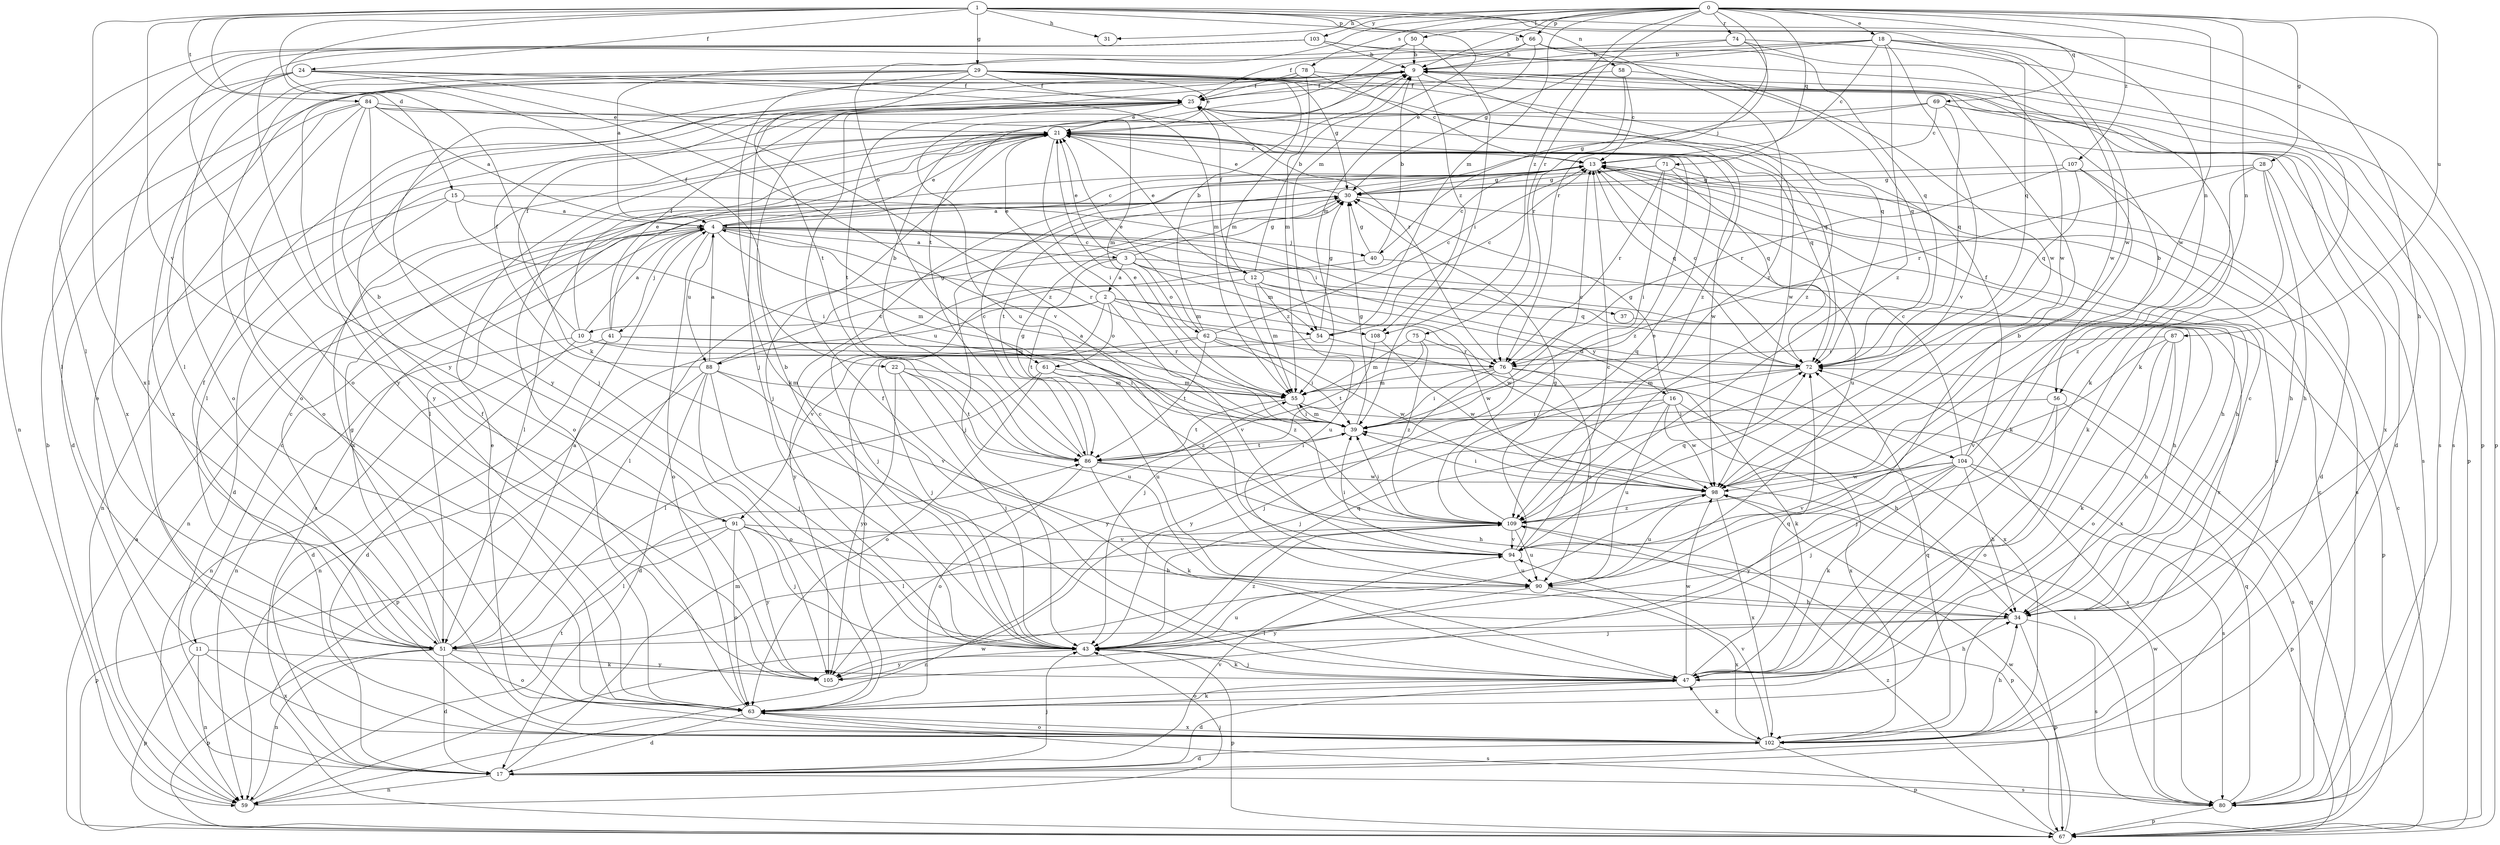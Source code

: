 strict digraph  {
0;
1;
2;
3;
4;
9;
10;
11;
12;
13;
15;
16;
17;
18;
21;
22;
24;
25;
28;
29;
30;
31;
34;
37;
39;
40;
41;
43;
47;
50;
51;
54;
55;
56;
58;
59;
61;
62;
63;
66;
67;
69;
71;
72;
74;
75;
76;
78;
80;
84;
86;
87;
88;
90;
91;
94;
98;
102;
103;
104;
105;
107;
108;
109;
0 -> 9  [label=b];
0 -> 18  [label=e];
0 -> 28  [label=g];
0 -> 31  [label=h];
0 -> 40  [label=j];
0 -> 50  [label=l];
0 -> 54  [label=m];
0 -> 56  [label=n];
0 -> 61  [label=o];
0 -> 66  [label=p];
0 -> 69  [label=q];
0 -> 71  [label=q];
0 -> 74  [label=r];
0 -> 75  [label=r];
0 -> 78  [label=s];
0 -> 87  [label=u];
0 -> 98  [label=w];
0 -> 103  [label=y];
0 -> 107  [label=z];
0 -> 108  [label=z];
1 -> 15  [label=d];
1 -> 22  [label=f];
1 -> 24  [label=f];
1 -> 29  [label=g];
1 -> 31  [label=h];
1 -> 34  [label=h];
1 -> 47  [label=k];
1 -> 54  [label=m];
1 -> 56  [label=n];
1 -> 58  [label=n];
1 -> 66  [label=p];
1 -> 84  [label=t];
1 -> 91  [label=v];
1 -> 98  [label=w];
1 -> 102  [label=x];
2 -> 10  [label=c];
2 -> 16  [label=d];
2 -> 21  [label=e];
2 -> 54  [label=m];
2 -> 61  [label=o];
2 -> 88  [label=u];
2 -> 91  [label=v];
2 -> 94  [label=v];
2 -> 98  [label=w];
2 -> 108  [label=z];
3 -> 2  [label=a];
3 -> 21  [label=e];
3 -> 30  [label=g];
3 -> 37  [label=i];
3 -> 51  [label=l];
3 -> 54  [label=m];
3 -> 62  [label=o];
3 -> 86  [label=t];
3 -> 98  [label=w];
4 -> 3  [label=a];
4 -> 11  [label=c];
4 -> 12  [label=c];
4 -> 13  [label=c];
4 -> 21  [label=e];
4 -> 40  [label=j];
4 -> 41  [label=j];
4 -> 55  [label=m];
4 -> 59  [label=n];
4 -> 63  [label=o];
4 -> 76  [label=r];
4 -> 88  [label=u];
4 -> 102  [label=x];
4 -> 104  [label=y];
9 -> 25  [label=f];
9 -> 43  [label=j];
9 -> 47  [label=k];
9 -> 80  [label=s];
9 -> 108  [label=z];
9 -> 109  [label=z];
10 -> 4  [label=a];
10 -> 17  [label=d];
10 -> 21  [label=e];
10 -> 25  [label=f];
10 -> 39  [label=i];
10 -> 59  [label=n];
10 -> 72  [label=q];
11 -> 21  [label=e];
11 -> 47  [label=k];
11 -> 59  [label=n];
11 -> 67  [label=p];
11 -> 102  [label=x];
12 -> 9  [label=b];
12 -> 13  [label=c];
12 -> 21  [label=e];
12 -> 25  [label=f];
12 -> 34  [label=h];
12 -> 55  [label=m];
12 -> 72  [label=q];
12 -> 90  [label=u];
12 -> 105  [label=y];
13 -> 30  [label=g];
13 -> 72  [label=q];
13 -> 86  [label=t];
13 -> 90  [label=u];
15 -> 4  [label=a];
15 -> 17  [label=d];
15 -> 34  [label=h];
15 -> 39  [label=i];
15 -> 59  [label=n];
16 -> 30  [label=g];
16 -> 34  [label=h];
16 -> 39  [label=i];
16 -> 43  [label=j];
16 -> 90  [label=u];
16 -> 98  [label=w];
16 -> 102  [label=x];
17 -> 4  [label=a];
17 -> 43  [label=j];
17 -> 55  [label=m];
17 -> 59  [label=n];
17 -> 80  [label=s];
17 -> 94  [label=v];
18 -> 4  [label=a];
18 -> 9  [label=b];
18 -> 13  [label=c];
18 -> 30  [label=g];
18 -> 67  [label=p];
18 -> 72  [label=q];
18 -> 94  [label=v];
18 -> 98  [label=w];
18 -> 109  [label=z];
21 -> 13  [label=c];
21 -> 39  [label=i];
21 -> 43  [label=j];
21 -> 51  [label=l];
21 -> 63  [label=o];
21 -> 72  [label=q];
21 -> 98  [label=w];
21 -> 102  [label=x];
21 -> 109  [label=z];
22 -> 43  [label=j];
22 -> 55  [label=m];
22 -> 86  [label=t];
22 -> 90  [label=u];
22 -> 105  [label=y];
24 -> 25  [label=f];
24 -> 51  [label=l];
24 -> 55  [label=m];
24 -> 63  [label=o];
24 -> 94  [label=v];
24 -> 102  [label=x];
24 -> 109  [label=z];
25 -> 21  [label=e];
25 -> 76  [label=r];
25 -> 80  [label=s];
25 -> 86  [label=t];
25 -> 98  [label=w];
28 -> 17  [label=d];
28 -> 30  [label=g];
28 -> 34  [label=h];
28 -> 47  [label=k];
28 -> 76  [label=r];
28 -> 109  [label=z];
29 -> 21  [label=e];
29 -> 25  [label=f];
29 -> 30  [label=g];
29 -> 47  [label=k];
29 -> 55  [label=m];
29 -> 63  [label=o];
29 -> 72  [label=q];
29 -> 80  [label=s];
29 -> 86  [label=t];
29 -> 102  [label=x];
29 -> 105  [label=y];
29 -> 109  [label=z];
30 -> 4  [label=a];
30 -> 21  [label=e];
30 -> 34  [label=h];
30 -> 43  [label=j];
30 -> 51  [label=l];
34 -> 13  [label=c];
34 -> 43  [label=j];
34 -> 51  [label=l];
34 -> 67  [label=p];
34 -> 80  [label=s];
37 -> 102  [label=x];
39 -> 4  [label=a];
39 -> 13  [label=c];
39 -> 21  [label=e];
39 -> 30  [label=g];
39 -> 55  [label=m];
39 -> 86  [label=t];
40 -> 9  [label=b];
40 -> 30  [label=g];
40 -> 43  [label=j];
40 -> 67  [label=p];
41 -> 17  [label=d];
41 -> 21  [label=e];
41 -> 25  [label=f];
41 -> 59  [label=n];
41 -> 76  [label=r];
41 -> 109  [label=z];
43 -> 9  [label=b];
43 -> 13  [label=c];
43 -> 47  [label=k];
43 -> 67  [label=p];
43 -> 72  [label=q];
43 -> 90  [label=u];
43 -> 105  [label=y];
43 -> 109  [label=z];
47 -> 17  [label=d];
47 -> 25  [label=f];
47 -> 34  [label=h];
47 -> 43  [label=j];
47 -> 63  [label=o];
47 -> 72  [label=q];
47 -> 98  [label=w];
50 -> 9  [label=b];
50 -> 39  [label=i];
50 -> 90  [label=u];
50 -> 105  [label=y];
51 -> 4  [label=a];
51 -> 13  [label=c];
51 -> 17  [label=d];
51 -> 25  [label=f];
51 -> 30  [label=g];
51 -> 59  [label=n];
51 -> 63  [label=o];
51 -> 67  [label=p];
51 -> 105  [label=y];
54 -> 13  [label=c];
54 -> 30  [label=g];
54 -> 59  [label=n];
54 -> 102  [label=x];
55 -> 39  [label=i];
55 -> 80  [label=s];
55 -> 86  [label=t];
56 -> 39  [label=i];
56 -> 43  [label=j];
56 -> 63  [label=o];
56 -> 80  [label=s];
58 -> 13  [label=c];
58 -> 25  [label=f];
58 -> 72  [label=q];
58 -> 76  [label=r];
59 -> 9  [label=b];
59 -> 43  [label=j];
59 -> 86  [label=t];
59 -> 98  [label=w];
61 -> 51  [label=l];
61 -> 55  [label=m];
61 -> 63  [label=o];
61 -> 90  [label=u];
61 -> 109  [label=z];
62 -> 9  [label=b];
62 -> 13  [label=c];
62 -> 21  [label=e];
62 -> 39  [label=i];
62 -> 43  [label=j];
62 -> 63  [label=o];
62 -> 72  [label=q];
62 -> 86  [label=t];
62 -> 98  [label=w];
63 -> 17  [label=d];
63 -> 25  [label=f];
63 -> 47  [label=k];
63 -> 80  [label=s];
63 -> 102  [label=x];
66 -> 9  [label=b];
66 -> 25  [label=f];
66 -> 55  [label=m];
66 -> 72  [label=q];
66 -> 109  [label=z];
67 -> 4  [label=a];
67 -> 13  [label=c];
67 -> 72  [label=q];
67 -> 98  [label=w];
67 -> 109  [label=z];
69 -> 13  [label=c];
69 -> 17  [label=d];
69 -> 21  [label=e];
69 -> 30  [label=g];
69 -> 72  [label=q];
69 -> 102  [label=x];
71 -> 30  [label=g];
71 -> 39  [label=i];
71 -> 51  [label=l];
71 -> 72  [label=q];
71 -> 76  [label=r];
71 -> 80  [label=s];
72 -> 13  [label=c];
72 -> 55  [label=m];
72 -> 105  [label=y];
74 -> 9  [label=b];
74 -> 47  [label=k];
74 -> 76  [label=r];
74 -> 86  [label=t];
74 -> 98  [label=w];
75 -> 55  [label=m];
75 -> 76  [label=r];
75 -> 86  [label=t];
75 -> 109  [label=z];
76 -> 39  [label=i];
76 -> 43  [label=j];
76 -> 47  [label=k];
76 -> 55  [label=m];
76 -> 90  [label=u];
76 -> 105  [label=y];
78 -> 13  [label=c];
78 -> 25  [label=f];
78 -> 51  [label=l];
78 -> 55  [label=m];
78 -> 67  [label=p];
78 -> 105  [label=y];
80 -> 13  [label=c];
80 -> 39  [label=i];
80 -> 67  [label=p];
80 -> 72  [label=q];
80 -> 98  [label=w];
84 -> 4  [label=a];
84 -> 17  [label=d];
84 -> 21  [label=e];
84 -> 43  [label=j];
84 -> 51  [label=l];
84 -> 55  [label=m];
84 -> 63  [label=o];
84 -> 72  [label=q];
84 -> 105  [label=y];
86 -> 9  [label=b];
86 -> 13  [label=c];
86 -> 30  [label=g];
86 -> 34  [label=h];
86 -> 39  [label=i];
86 -> 47  [label=k];
86 -> 63  [label=o];
86 -> 98  [label=w];
87 -> 34  [label=h];
87 -> 47  [label=k];
87 -> 63  [label=o];
87 -> 76  [label=r];
87 -> 94  [label=v];
88 -> 4  [label=a];
88 -> 17  [label=d];
88 -> 25  [label=f];
88 -> 30  [label=g];
88 -> 43  [label=j];
88 -> 55  [label=m];
88 -> 63  [label=o];
88 -> 67  [label=p];
88 -> 94  [label=v];
90 -> 9  [label=b];
90 -> 34  [label=h];
90 -> 102  [label=x];
90 -> 105  [label=y];
91 -> 9  [label=b];
91 -> 34  [label=h];
91 -> 43  [label=j];
91 -> 51  [label=l];
91 -> 63  [label=o];
91 -> 67  [label=p];
91 -> 94  [label=v];
91 -> 105  [label=y];
94 -> 13  [label=c];
94 -> 30  [label=g];
94 -> 39  [label=i];
94 -> 90  [label=u];
98 -> 39  [label=i];
98 -> 90  [label=u];
98 -> 102  [label=x];
98 -> 109  [label=z];
102 -> 13  [label=c];
102 -> 17  [label=d];
102 -> 21  [label=e];
102 -> 34  [label=h];
102 -> 47  [label=k];
102 -> 63  [label=o];
102 -> 67  [label=p];
102 -> 72  [label=q];
102 -> 94  [label=v];
103 -> 9  [label=b];
103 -> 51  [label=l];
103 -> 59  [label=n];
103 -> 63  [label=o];
103 -> 67  [label=p];
103 -> 98  [label=w];
104 -> 9  [label=b];
104 -> 13  [label=c];
104 -> 25  [label=f];
104 -> 34  [label=h];
104 -> 43  [label=j];
104 -> 47  [label=k];
104 -> 67  [label=p];
104 -> 80  [label=s];
104 -> 94  [label=v];
104 -> 98  [label=w];
104 -> 105  [label=y];
107 -> 30  [label=g];
107 -> 34  [label=h];
107 -> 47  [label=k];
107 -> 72  [label=q];
107 -> 76  [label=r];
108 -> 43  [label=j];
108 -> 98  [label=w];
109 -> 21  [label=e];
109 -> 39  [label=i];
109 -> 51  [label=l];
109 -> 59  [label=n];
109 -> 67  [label=p];
109 -> 72  [label=q];
109 -> 90  [label=u];
109 -> 94  [label=v];
}
